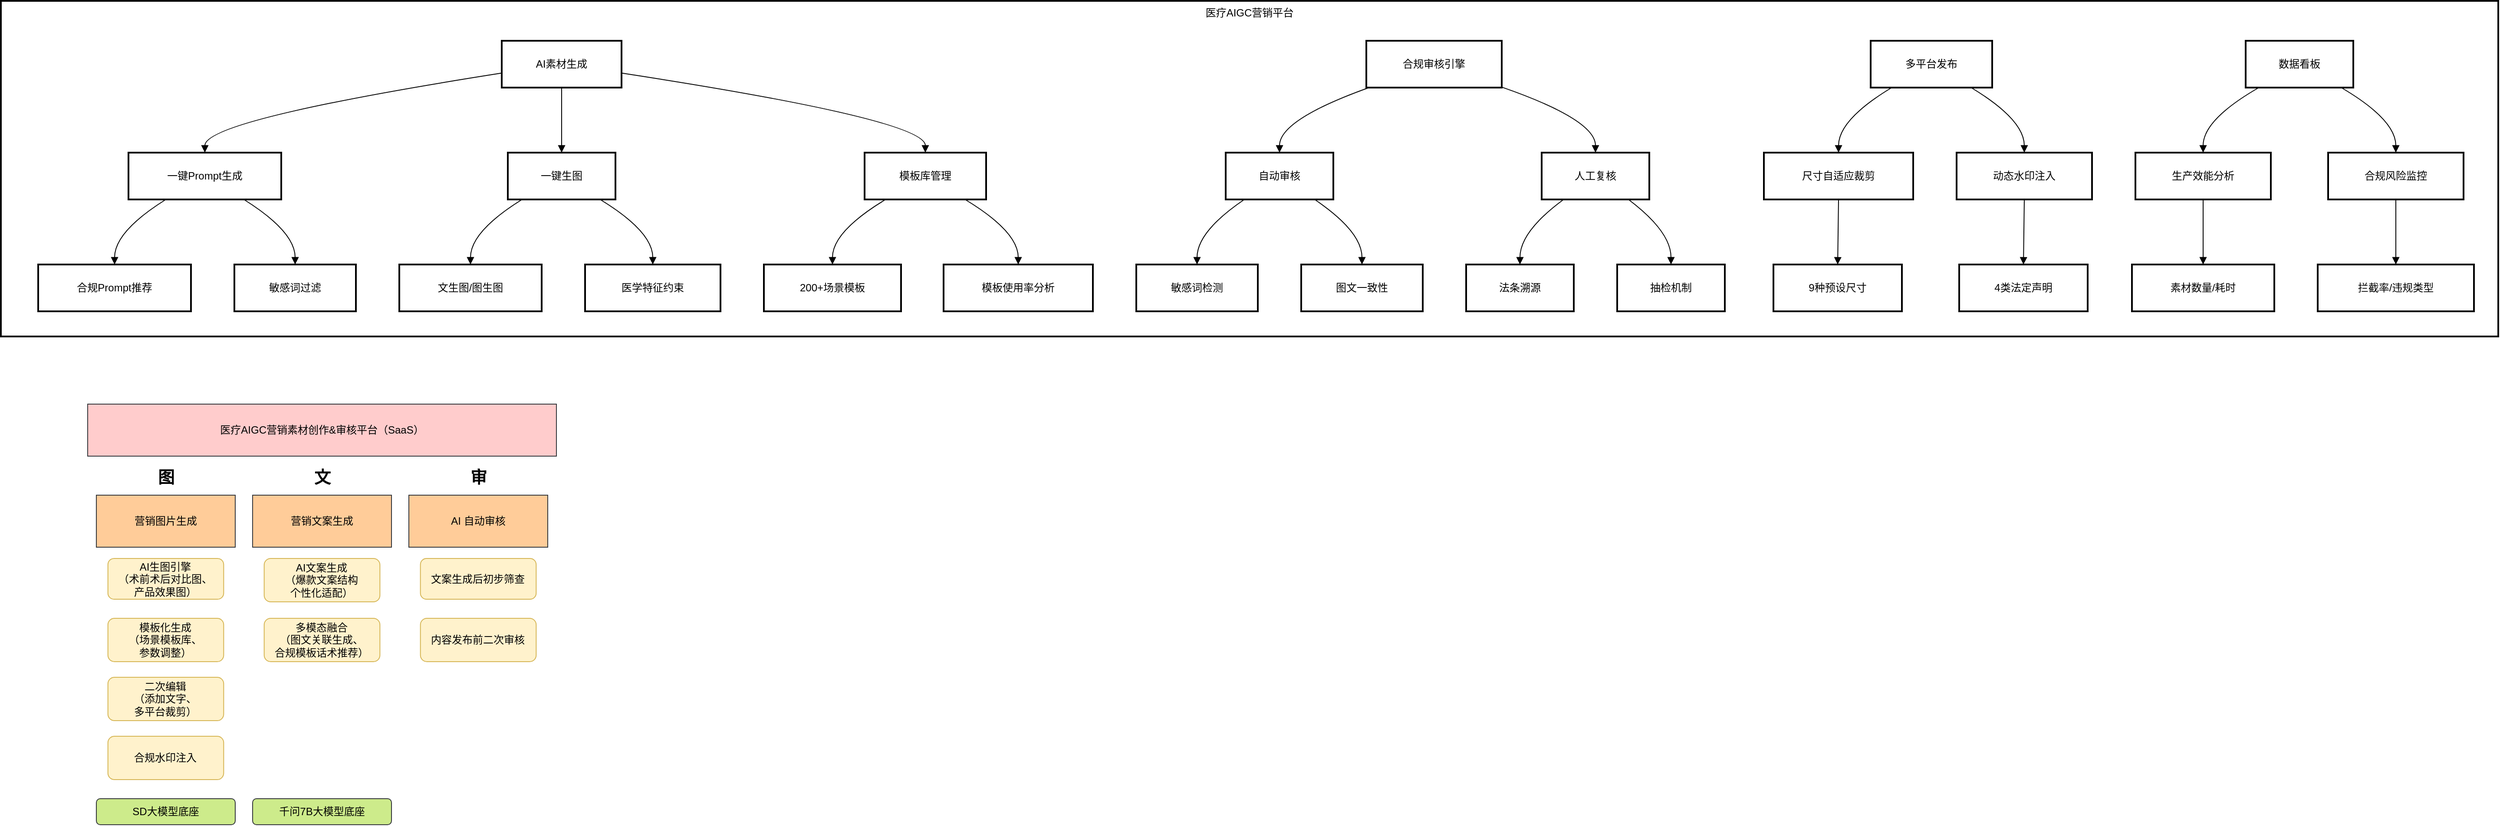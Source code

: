 <mxfile version="27.0.5">
  <diagram name="第 1 页" id="ai3H4F1X2M5kCDxgD-kv">
    <mxGraphModel dx="2228" dy="591" grid="1" gridSize="10" guides="1" tooltips="1" connect="1" arrows="1" fold="1" page="1" pageScale="1" pageWidth="827" pageHeight="1169" math="0" shadow="0">
      <root>
        <mxCell id="0" />
        <mxCell id="1" parent="0" />
        <mxCell id="aiodhx8W_0-ddL631UJq-38" value="医疗AIGC营销平台" style="whiteSpace=wrap;strokeWidth=2;verticalAlign=top;" vertex="1" parent="1">
          <mxGeometry x="-1130" y="60" width="2877" height="387" as="geometry" />
        </mxCell>
        <mxCell id="aiodhx8W_0-ddL631UJq-39" value="AI素材生成" style="whiteSpace=wrap;strokeWidth=2;" vertex="1" parent="aiodhx8W_0-ddL631UJq-38">
          <mxGeometry x="577" y="46" width="138" height="54" as="geometry" />
        </mxCell>
        <mxCell id="aiodhx8W_0-ddL631UJq-40" value="一键Prompt生成" style="whiteSpace=wrap;strokeWidth=2;" vertex="1" parent="aiodhx8W_0-ddL631UJq-38">
          <mxGeometry x="147" y="175" width="176" height="54" as="geometry" />
        </mxCell>
        <mxCell id="aiodhx8W_0-ddL631UJq-41" value="一键生图" style="whiteSpace=wrap;strokeWidth=2;" vertex="1" parent="aiodhx8W_0-ddL631UJq-38">
          <mxGeometry x="584" y="175" width="124" height="54" as="geometry" />
        </mxCell>
        <mxCell id="aiodhx8W_0-ddL631UJq-42" value="模板库管理" style="whiteSpace=wrap;strokeWidth=2;" vertex="1" parent="aiodhx8W_0-ddL631UJq-38">
          <mxGeometry x="995" y="175" width="140" height="54" as="geometry" />
        </mxCell>
        <mxCell id="aiodhx8W_0-ddL631UJq-43" value="合规Prompt推荐" style="whiteSpace=wrap;strokeWidth=2;" vertex="1" parent="aiodhx8W_0-ddL631UJq-38">
          <mxGeometry x="43" y="304" width="176" height="54" as="geometry" />
        </mxCell>
        <mxCell id="aiodhx8W_0-ddL631UJq-44" value="敏感词过滤" style="whiteSpace=wrap;strokeWidth=2;" vertex="1" parent="aiodhx8W_0-ddL631UJq-38">
          <mxGeometry x="269" y="304" width="140" height="54" as="geometry" />
        </mxCell>
        <mxCell id="aiodhx8W_0-ddL631UJq-45" value="文生图/图生图" style="whiteSpace=wrap;strokeWidth=2;" vertex="1" parent="aiodhx8W_0-ddL631UJq-38">
          <mxGeometry x="459" y="304" width="164" height="54" as="geometry" />
        </mxCell>
        <mxCell id="aiodhx8W_0-ddL631UJq-46" value="医学特征约束" style="whiteSpace=wrap;strokeWidth=2;" vertex="1" parent="aiodhx8W_0-ddL631UJq-38">
          <mxGeometry x="673" y="304" width="156" height="54" as="geometry" />
        </mxCell>
        <mxCell id="aiodhx8W_0-ddL631UJq-47" value="200+场景模板" style="whiteSpace=wrap;strokeWidth=2;" vertex="1" parent="aiodhx8W_0-ddL631UJq-38">
          <mxGeometry x="879" y="304" width="158" height="54" as="geometry" />
        </mxCell>
        <mxCell id="aiodhx8W_0-ddL631UJq-48" value="模板使用率分析" style="whiteSpace=wrap;strokeWidth=2;" vertex="1" parent="aiodhx8W_0-ddL631UJq-38">
          <mxGeometry x="1086" y="304" width="172" height="54" as="geometry" />
        </mxCell>
        <mxCell id="aiodhx8W_0-ddL631UJq-49" value="合规审核引擎" style="whiteSpace=wrap;strokeWidth=2;" vertex="1" parent="aiodhx8W_0-ddL631UJq-38">
          <mxGeometry x="1573" y="46" width="156" height="54" as="geometry" />
        </mxCell>
        <mxCell id="aiodhx8W_0-ddL631UJq-50" value="自动审核" style="whiteSpace=wrap;strokeWidth=2;" vertex="1" parent="aiodhx8W_0-ddL631UJq-38">
          <mxGeometry x="1411" y="175" width="124" height="54" as="geometry" />
        </mxCell>
        <mxCell id="aiodhx8W_0-ddL631UJq-51" value="人工复核" style="whiteSpace=wrap;strokeWidth=2;" vertex="1" parent="aiodhx8W_0-ddL631UJq-38">
          <mxGeometry x="1775" y="175" width="124" height="54" as="geometry" />
        </mxCell>
        <mxCell id="aiodhx8W_0-ddL631UJq-52" value="敏感词检测" style="whiteSpace=wrap;strokeWidth=2;" vertex="1" parent="aiodhx8W_0-ddL631UJq-38">
          <mxGeometry x="1308" y="304" width="140" height="54" as="geometry" />
        </mxCell>
        <mxCell id="aiodhx8W_0-ddL631UJq-53" value="图文一致性" style="whiteSpace=wrap;strokeWidth=2;" vertex="1" parent="aiodhx8W_0-ddL631UJq-38">
          <mxGeometry x="1498" y="304" width="140" height="54" as="geometry" />
        </mxCell>
        <mxCell id="aiodhx8W_0-ddL631UJq-54" value="法条溯源" style="whiteSpace=wrap;strokeWidth=2;" vertex="1" parent="aiodhx8W_0-ddL631UJq-38">
          <mxGeometry x="1688" y="304" width="124" height="54" as="geometry" />
        </mxCell>
        <mxCell id="aiodhx8W_0-ddL631UJq-55" value="抽检机制" style="whiteSpace=wrap;strokeWidth=2;" vertex="1" parent="aiodhx8W_0-ddL631UJq-38">
          <mxGeometry x="1862" y="304" width="124" height="54" as="geometry" />
        </mxCell>
        <mxCell id="aiodhx8W_0-ddL631UJq-56" value="多平台发布" style="whiteSpace=wrap;strokeWidth=2;" vertex="1" parent="aiodhx8W_0-ddL631UJq-38">
          <mxGeometry x="2154" y="46" width="140" height="54" as="geometry" />
        </mxCell>
        <mxCell id="aiodhx8W_0-ddL631UJq-57" value="尺寸自适应裁剪" style="whiteSpace=wrap;strokeWidth=2;" vertex="1" parent="aiodhx8W_0-ddL631UJq-38">
          <mxGeometry x="2031" y="175" width="172" height="54" as="geometry" />
        </mxCell>
        <mxCell id="aiodhx8W_0-ddL631UJq-58" value="动态水印注入" style="whiteSpace=wrap;strokeWidth=2;" vertex="1" parent="aiodhx8W_0-ddL631UJq-38">
          <mxGeometry x="2253" y="175" width="156" height="54" as="geometry" />
        </mxCell>
        <mxCell id="aiodhx8W_0-ddL631UJq-59" value="9种预设尺寸" style="whiteSpace=wrap;strokeWidth=2;" vertex="1" parent="aiodhx8W_0-ddL631UJq-38">
          <mxGeometry x="2042" y="304" width="148" height="54" as="geometry" />
        </mxCell>
        <mxCell id="aiodhx8W_0-ddL631UJq-60" value="4类法定声明" style="whiteSpace=wrap;strokeWidth=2;" vertex="1" parent="aiodhx8W_0-ddL631UJq-38">
          <mxGeometry x="2256" y="304" width="148" height="54" as="geometry" />
        </mxCell>
        <mxCell id="aiodhx8W_0-ddL631UJq-61" value="数据看板" style="whiteSpace=wrap;strokeWidth=2;" vertex="1" parent="aiodhx8W_0-ddL631UJq-38">
          <mxGeometry x="2586" y="46" width="124" height="54" as="geometry" />
        </mxCell>
        <mxCell id="aiodhx8W_0-ddL631UJq-62" value="生产效能分析" style="whiteSpace=wrap;strokeWidth=2;" vertex="1" parent="aiodhx8W_0-ddL631UJq-38">
          <mxGeometry x="2459" y="175" width="156" height="54" as="geometry" />
        </mxCell>
        <mxCell id="aiodhx8W_0-ddL631UJq-63" value="合规风险监控" style="whiteSpace=wrap;strokeWidth=2;" vertex="1" parent="aiodhx8W_0-ddL631UJq-38">
          <mxGeometry x="2681" y="175" width="156" height="54" as="geometry" />
        </mxCell>
        <mxCell id="aiodhx8W_0-ddL631UJq-64" value="素材数量/耗时" style="whiteSpace=wrap;strokeWidth=2;" vertex="1" parent="aiodhx8W_0-ddL631UJq-38">
          <mxGeometry x="2455" y="304" width="164" height="54" as="geometry" />
        </mxCell>
        <mxCell id="aiodhx8W_0-ddL631UJq-65" value="拦截率/违规类型" style="whiteSpace=wrap;strokeWidth=2;" vertex="1" parent="aiodhx8W_0-ddL631UJq-38">
          <mxGeometry x="2669" y="304" width="180" height="54" as="geometry" />
        </mxCell>
        <mxCell id="aiodhx8W_0-ddL631UJq-66" value="" style="curved=1;startArrow=none;endArrow=block;exitX=0;exitY=0.69;entryX=0.5;entryY=-0.01;rounded=0;" edge="1" parent="aiodhx8W_0-ddL631UJq-38" source="aiodhx8W_0-ddL631UJq-39" target="aiodhx8W_0-ddL631UJq-40">
          <mxGeometry relative="1" as="geometry">
            <Array as="points">
              <mxPoint x="235" y="137" />
            </Array>
          </mxGeometry>
        </mxCell>
        <mxCell id="aiodhx8W_0-ddL631UJq-67" value="" style="curved=1;startArrow=none;endArrow=block;exitX=0.5;exitY=0.99;entryX=0.5;entryY=-0.01;rounded=0;" edge="1" parent="aiodhx8W_0-ddL631UJq-38" source="aiodhx8W_0-ddL631UJq-39" target="aiodhx8W_0-ddL631UJq-41">
          <mxGeometry relative="1" as="geometry">
            <Array as="points" />
          </mxGeometry>
        </mxCell>
        <mxCell id="aiodhx8W_0-ddL631UJq-68" value="" style="curved=1;startArrow=none;endArrow=block;exitX=1;exitY=0.69;entryX=0.5;entryY=-0.01;rounded=0;" edge="1" parent="aiodhx8W_0-ddL631UJq-38" source="aiodhx8W_0-ddL631UJq-39" target="aiodhx8W_0-ddL631UJq-42">
          <mxGeometry relative="1" as="geometry">
            <Array as="points">
              <mxPoint x="1065" y="137" />
            </Array>
          </mxGeometry>
        </mxCell>
        <mxCell id="aiodhx8W_0-ddL631UJq-69" value="" style="curved=1;startArrow=none;endArrow=block;exitX=0.25;exitY=0.99;entryX=0.5;entryY=-0.01;rounded=0;" edge="1" parent="aiodhx8W_0-ddL631UJq-38" source="aiodhx8W_0-ddL631UJq-40" target="aiodhx8W_0-ddL631UJq-43">
          <mxGeometry relative="1" as="geometry">
            <Array as="points">
              <mxPoint x="131" y="266" />
            </Array>
          </mxGeometry>
        </mxCell>
        <mxCell id="aiodhx8W_0-ddL631UJq-70" value="" style="curved=1;startArrow=none;endArrow=block;exitX=0.75;exitY=0.99;entryX=0.5;entryY=-0.01;rounded=0;" edge="1" parent="aiodhx8W_0-ddL631UJq-38" source="aiodhx8W_0-ddL631UJq-40" target="aiodhx8W_0-ddL631UJq-44">
          <mxGeometry relative="1" as="geometry">
            <Array as="points">
              <mxPoint x="339" y="266" />
            </Array>
          </mxGeometry>
        </mxCell>
        <mxCell id="aiodhx8W_0-ddL631UJq-71" value="" style="curved=1;startArrow=none;endArrow=block;exitX=0.14;exitY=0.99;entryX=0.5;entryY=-0.01;rounded=0;" edge="1" parent="aiodhx8W_0-ddL631UJq-38" source="aiodhx8W_0-ddL631UJq-41" target="aiodhx8W_0-ddL631UJq-45">
          <mxGeometry relative="1" as="geometry">
            <Array as="points">
              <mxPoint x="541" y="266" />
            </Array>
          </mxGeometry>
        </mxCell>
        <mxCell id="aiodhx8W_0-ddL631UJq-72" value="" style="curved=1;startArrow=none;endArrow=block;exitX=0.85;exitY=0.99;entryX=0.5;entryY=-0.01;rounded=0;" edge="1" parent="aiodhx8W_0-ddL631UJq-38" source="aiodhx8W_0-ddL631UJq-41" target="aiodhx8W_0-ddL631UJq-46">
          <mxGeometry relative="1" as="geometry">
            <Array as="points">
              <mxPoint x="751" y="266" />
            </Array>
          </mxGeometry>
        </mxCell>
        <mxCell id="aiodhx8W_0-ddL631UJq-73" value="" style="curved=1;startArrow=none;endArrow=block;exitX=0.18;exitY=0.99;entryX=0.5;entryY=-0.01;rounded=0;" edge="1" parent="aiodhx8W_0-ddL631UJq-38" source="aiodhx8W_0-ddL631UJq-42" target="aiodhx8W_0-ddL631UJq-47">
          <mxGeometry relative="1" as="geometry">
            <Array as="points">
              <mxPoint x="958" y="266" />
            </Array>
          </mxGeometry>
        </mxCell>
        <mxCell id="aiodhx8W_0-ddL631UJq-74" value="" style="curved=1;startArrow=none;endArrow=block;exitX=0.82;exitY=0.99;entryX=0.5;entryY=-0.01;rounded=0;" edge="1" parent="aiodhx8W_0-ddL631UJq-38" source="aiodhx8W_0-ddL631UJq-42" target="aiodhx8W_0-ddL631UJq-48">
          <mxGeometry relative="1" as="geometry">
            <Array as="points">
              <mxPoint x="1172" y="266" />
            </Array>
          </mxGeometry>
        </mxCell>
        <mxCell id="aiodhx8W_0-ddL631UJq-75" value="" style="curved=1;startArrow=none;endArrow=block;exitX=0.03;exitY=0.99;entryX=0.5;entryY=-0.01;rounded=0;" edge="1" parent="aiodhx8W_0-ddL631UJq-38" source="aiodhx8W_0-ddL631UJq-49" target="aiodhx8W_0-ddL631UJq-50">
          <mxGeometry relative="1" as="geometry">
            <Array as="points">
              <mxPoint x="1473" y="137" />
            </Array>
          </mxGeometry>
        </mxCell>
        <mxCell id="aiodhx8W_0-ddL631UJq-76" value="" style="curved=1;startArrow=none;endArrow=block;exitX=1;exitY=0.99;entryX=0.5;entryY=-0.01;rounded=0;" edge="1" parent="aiodhx8W_0-ddL631UJq-38" source="aiodhx8W_0-ddL631UJq-49" target="aiodhx8W_0-ddL631UJq-51">
          <mxGeometry relative="1" as="geometry">
            <Array as="points">
              <mxPoint x="1837" y="137" />
            </Array>
          </mxGeometry>
        </mxCell>
        <mxCell id="aiodhx8W_0-ddL631UJq-77" value="" style="curved=1;startArrow=none;endArrow=block;exitX=0.18;exitY=0.99;entryX=0.5;entryY=-0.01;rounded=0;" edge="1" parent="aiodhx8W_0-ddL631UJq-38" source="aiodhx8W_0-ddL631UJq-50" target="aiodhx8W_0-ddL631UJq-52">
          <mxGeometry relative="1" as="geometry">
            <Array as="points">
              <mxPoint x="1378" y="266" />
            </Array>
          </mxGeometry>
        </mxCell>
        <mxCell id="aiodhx8W_0-ddL631UJq-78" value="" style="curved=1;startArrow=none;endArrow=block;exitX=0.82;exitY=0.99;entryX=0.5;entryY=-0.01;rounded=0;" edge="1" parent="aiodhx8W_0-ddL631UJq-38" source="aiodhx8W_0-ddL631UJq-50" target="aiodhx8W_0-ddL631UJq-53">
          <mxGeometry relative="1" as="geometry">
            <Array as="points">
              <mxPoint x="1568" y="266" />
            </Array>
          </mxGeometry>
        </mxCell>
        <mxCell id="aiodhx8W_0-ddL631UJq-79" value="" style="curved=1;startArrow=none;endArrow=block;exitX=0.21;exitY=0.99;entryX=0.5;entryY=-0.01;rounded=0;" edge="1" parent="aiodhx8W_0-ddL631UJq-38" source="aiodhx8W_0-ddL631UJq-51" target="aiodhx8W_0-ddL631UJq-54">
          <mxGeometry relative="1" as="geometry">
            <Array as="points">
              <mxPoint x="1750" y="266" />
            </Array>
          </mxGeometry>
        </mxCell>
        <mxCell id="aiodhx8W_0-ddL631UJq-80" value="" style="curved=1;startArrow=none;endArrow=block;exitX=0.8;exitY=0.99;entryX=0.5;entryY=-0.01;rounded=0;" edge="1" parent="aiodhx8W_0-ddL631UJq-38" source="aiodhx8W_0-ddL631UJq-51" target="aiodhx8W_0-ddL631UJq-55">
          <mxGeometry relative="1" as="geometry">
            <Array as="points">
              <mxPoint x="1924" y="266" />
            </Array>
          </mxGeometry>
        </mxCell>
        <mxCell id="aiodhx8W_0-ddL631UJq-81" value="" style="curved=1;startArrow=none;endArrow=block;exitX=0.18;exitY=0.99;entryX=0.5;entryY=-0.01;rounded=0;" edge="1" parent="aiodhx8W_0-ddL631UJq-38" source="aiodhx8W_0-ddL631UJq-56" target="aiodhx8W_0-ddL631UJq-57">
          <mxGeometry relative="1" as="geometry">
            <Array as="points">
              <mxPoint x="2117" y="137" />
            </Array>
          </mxGeometry>
        </mxCell>
        <mxCell id="aiodhx8W_0-ddL631UJq-82" value="" style="curved=1;startArrow=none;endArrow=block;exitX=0.82;exitY=0.99;entryX=0.5;entryY=-0.01;rounded=0;" edge="1" parent="aiodhx8W_0-ddL631UJq-38" source="aiodhx8W_0-ddL631UJq-56" target="aiodhx8W_0-ddL631UJq-58">
          <mxGeometry relative="1" as="geometry">
            <Array as="points">
              <mxPoint x="2331" y="137" />
            </Array>
          </mxGeometry>
        </mxCell>
        <mxCell id="aiodhx8W_0-ddL631UJq-83" value="" style="curved=1;startArrow=none;endArrow=block;exitX=0.5;exitY=0.99;entryX=0.5;entryY=-0.01;rounded=0;" edge="1" parent="aiodhx8W_0-ddL631UJq-38" source="aiodhx8W_0-ddL631UJq-57" target="aiodhx8W_0-ddL631UJq-59">
          <mxGeometry relative="1" as="geometry">
            <Array as="points" />
          </mxGeometry>
        </mxCell>
        <mxCell id="aiodhx8W_0-ddL631UJq-84" value="" style="curved=1;startArrow=none;endArrow=block;exitX=0.5;exitY=0.99;entryX=0.5;entryY=-0.01;rounded=0;" edge="1" parent="aiodhx8W_0-ddL631UJq-38" source="aiodhx8W_0-ddL631UJq-58" target="aiodhx8W_0-ddL631UJq-60">
          <mxGeometry relative="1" as="geometry">
            <Array as="points" />
          </mxGeometry>
        </mxCell>
        <mxCell id="aiodhx8W_0-ddL631UJq-85" value="" style="curved=1;startArrow=none;endArrow=block;exitX=0.13;exitY=0.99;entryX=0.5;entryY=-0.01;rounded=0;" edge="1" parent="aiodhx8W_0-ddL631UJq-38" source="aiodhx8W_0-ddL631UJq-61" target="aiodhx8W_0-ddL631UJq-62">
          <mxGeometry relative="1" as="geometry">
            <Array as="points">
              <mxPoint x="2537" y="137" />
            </Array>
          </mxGeometry>
        </mxCell>
        <mxCell id="aiodhx8W_0-ddL631UJq-86" value="" style="curved=1;startArrow=none;endArrow=block;exitX=0.88;exitY=0.99;entryX=0.5;entryY=-0.01;rounded=0;" edge="1" parent="aiodhx8W_0-ddL631UJq-38" source="aiodhx8W_0-ddL631UJq-61" target="aiodhx8W_0-ddL631UJq-63">
          <mxGeometry relative="1" as="geometry">
            <Array as="points">
              <mxPoint x="2759" y="137" />
            </Array>
          </mxGeometry>
        </mxCell>
        <mxCell id="aiodhx8W_0-ddL631UJq-87" value="" style="curved=1;startArrow=none;endArrow=block;exitX=0.5;exitY=0.99;entryX=0.5;entryY=-0.01;rounded=0;" edge="1" parent="aiodhx8W_0-ddL631UJq-38" source="aiodhx8W_0-ddL631UJq-62" target="aiodhx8W_0-ddL631UJq-64">
          <mxGeometry relative="1" as="geometry">
            <Array as="points" />
          </mxGeometry>
        </mxCell>
        <mxCell id="aiodhx8W_0-ddL631UJq-88" value="" style="curved=1;startArrow=none;endArrow=block;exitX=0.5;exitY=0.99;entryX=0.5;entryY=-0.01;rounded=0;" edge="1" parent="aiodhx8W_0-ddL631UJq-38" source="aiodhx8W_0-ddL631UJq-63" target="aiodhx8W_0-ddL631UJq-65">
          <mxGeometry relative="1" as="geometry">
            <Array as="points" />
          </mxGeometry>
        </mxCell>
        <mxCell id="aiodhx8W_0-ddL631UJq-243" value="医疗AIGC营销素材创作&amp;amp;审核平台（SaaS）" style="rounded=0;whiteSpace=wrap;html=1;fillColor=#ffcccc;strokeColor=#36393d;" vertex="1" parent="1">
          <mxGeometry x="-1030" y="525" width="540" height="60" as="geometry" />
        </mxCell>
        <mxCell id="aiodhx8W_0-ddL631UJq-246" value="营销图片生成" style="rounded=0;whiteSpace=wrap;html=1;glass=0;fillColor=#ffcc99;strokeColor=#36393d;" vertex="1" parent="1">
          <mxGeometry x="-1020" y="630" width="160" height="60" as="geometry" />
        </mxCell>
        <mxCell id="aiodhx8W_0-ddL631UJq-247" value="AI生图引擎&lt;br&gt;&lt;div&gt;（术前术后对比图、&lt;/div&gt;&lt;div&gt;产品效果图）&lt;/div&gt;" style="rounded=1;whiteSpace=wrap;html=1;fillColor=#fff2cc;strokeColor=#d6b656;" vertex="1" parent="1">
          <mxGeometry x="-1006.665" y="703" width="133.33" height="47" as="geometry" />
        </mxCell>
        <mxCell id="aiodhx8W_0-ddL631UJq-248" value="&lt;div&gt;模板化生成&lt;/div&gt;&lt;div&gt;（场景模板库、&lt;/div&gt;&lt;div&gt;参数调整）&lt;/div&gt;" style="rounded=1;whiteSpace=wrap;html=1;fillColor=#fff2cc;strokeColor=#d6b656;" vertex="1" parent="1">
          <mxGeometry x="-1006.667" y="772" width="133.333" height="50" as="geometry" />
        </mxCell>
        <mxCell id="aiodhx8W_0-ddL631UJq-251" value="营销文案生成" style="rounded=0;whiteSpace=wrap;html=1;glass=0;fillColor=#ffcc99;strokeColor=#36393d;" vertex="1" parent="1">
          <mxGeometry x="-840" y="630" width="160" height="60" as="geometry" />
        </mxCell>
        <mxCell id="aiodhx8W_0-ddL631UJq-252" value="AI文案生成&lt;div&gt;（&lt;span style=&quot;background-color: transparent; color: light-dark(rgb(0, 0, 0), rgb(255, 255, 255));&quot;&gt;爆款文案结构&lt;/span&gt;&lt;/div&gt;&lt;div&gt;个性化适配&lt;span style=&quot;background-color: transparent; color: light-dark(rgb(0, 0, 0), rgb(255, 255, 255));&quot;&gt;）&lt;/span&gt;&lt;/div&gt;" style="rounded=1;whiteSpace=wrap;html=1;fillColor=#fff2cc;strokeColor=#d6b656;" vertex="1" parent="1">
          <mxGeometry x="-826.667" y="703" width="133.333" height="50" as="geometry" />
        </mxCell>
        <mxCell id="aiodhx8W_0-ddL631UJq-253" value="&lt;div&gt;多模态融合&lt;/div&gt;&lt;div&gt;（图文关联生成、&lt;/div&gt;&lt;div&gt;合规模板话术推荐）&lt;/div&gt;" style="rounded=1;whiteSpace=wrap;html=1;fillColor=#fff2cc;strokeColor=#d6b656;" vertex="1" parent="1">
          <mxGeometry x="-826.667" y="772" width="133.333" height="50" as="geometry" />
        </mxCell>
        <mxCell id="aiodhx8W_0-ddL631UJq-255" value="二次编辑&lt;div&gt;（添加文字、&lt;/div&gt;&lt;div&gt;多平台裁剪）&lt;/div&gt;" style="rounded=1;whiteSpace=wrap;html=1;fillColor=#fff2cc;strokeColor=#d6b656;" vertex="1" parent="1">
          <mxGeometry x="-1006.667" y="840" width="133.333" height="50" as="geometry" />
        </mxCell>
        <mxCell id="aiodhx8W_0-ddL631UJq-256" value="合规水印注入" style="rounded=1;whiteSpace=wrap;html=1;fillColor=#fff2cc;strokeColor=#d6b656;" vertex="1" parent="1">
          <mxGeometry x="-1006.667" y="908" width="133.333" height="50" as="geometry" />
        </mxCell>
        <mxCell id="aiodhx8W_0-ddL631UJq-257" value="AI&amp;nbsp;自动审核" style="rounded=0;whiteSpace=wrap;html=1;glass=0;fillColor=#ffcc99;strokeColor=#36393d;" vertex="1" parent="1">
          <mxGeometry x="-660" y="630" width="160" height="60" as="geometry" />
        </mxCell>
        <mxCell id="aiodhx8W_0-ddL631UJq-258" value="文案生成后初步筛查" style="rounded=1;whiteSpace=wrap;html=1;fillColor=#fff2cc;strokeColor=#d6b656;" vertex="1" parent="1">
          <mxGeometry x="-646.67" y="703" width="133.33" height="47" as="geometry" />
        </mxCell>
        <mxCell id="aiodhx8W_0-ddL631UJq-259" value="&lt;div&gt;内容发布前二次审核&lt;/div&gt;" style="rounded=1;whiteSpace=wrap;html=1;fillColor=#fff2cc;strokeColor=#d6b656;" vertex="1" parent="1">
          <mxGeometry x="-646.667" y="772" width="133.333" height="50" as="geometry" />
        </mxCell>
        <mxCell id="aiodhx8W_0-ddL631UJq-268" value="图" style="text;html=1;fontSize=19;fontStyle=1;verticalAlign=middle;align=center;" vertex="1" parent="1">
          <mxGeometry x="-1020" y="600" width="160" height="20" as="geometry" />
        </mxCell>
        <mxCell id="aiodhx8W_0-ddL631UJq-269" value="文" style="text;html=1;fontSize=19;fontStyle=1;verticalAlign=middle;align=center;" vertex="1" parent="1">
          <mxGeometry x="-840" y="600" width="160" height="20" as="geometry" />
        </mxCell>
        <mxCell id="aiodhx8W_0-ddL631UJq-270" value="审" style="text;html=1;fontSize=19;fontStyle=1;verticalAlign=middle;align=center;" vertex="1" parent="1">
          <mxGeometry x="-660" y="600" width="160" height="20" as="geometry" />
        </mxCell>
        <mxCell id="aiodhx8W_0-ddL631UJq-272" value="SD大模型底座" style="rounded=1;whiteSpace=wrap;html=1;glass=0;fillColor=#cdeb8b;strokeColor=#36393d;shadow=0;" vertex="1" parent="1">
          <mxGeometry x="-1020" y="980" width="160" height="30" as="geometry" />
        </mxCell>
        <mxCell id="aiodhx8W_0-ddL631UJq-274" value="千问7B大模型底座" style="rounded=1;whiteSpace=wrap;html=1;glass=0;fillColor=#cdeb8b;strokeColor=#36393d;shadow=0;" vertex="1" parent="1">
          <mxGeometry x="-840" y="980" width="160" height="30" as="geometry" />
        </mxCell>
      </root>
    </mxGraphModel>
  </diagram>
</mxfile>
